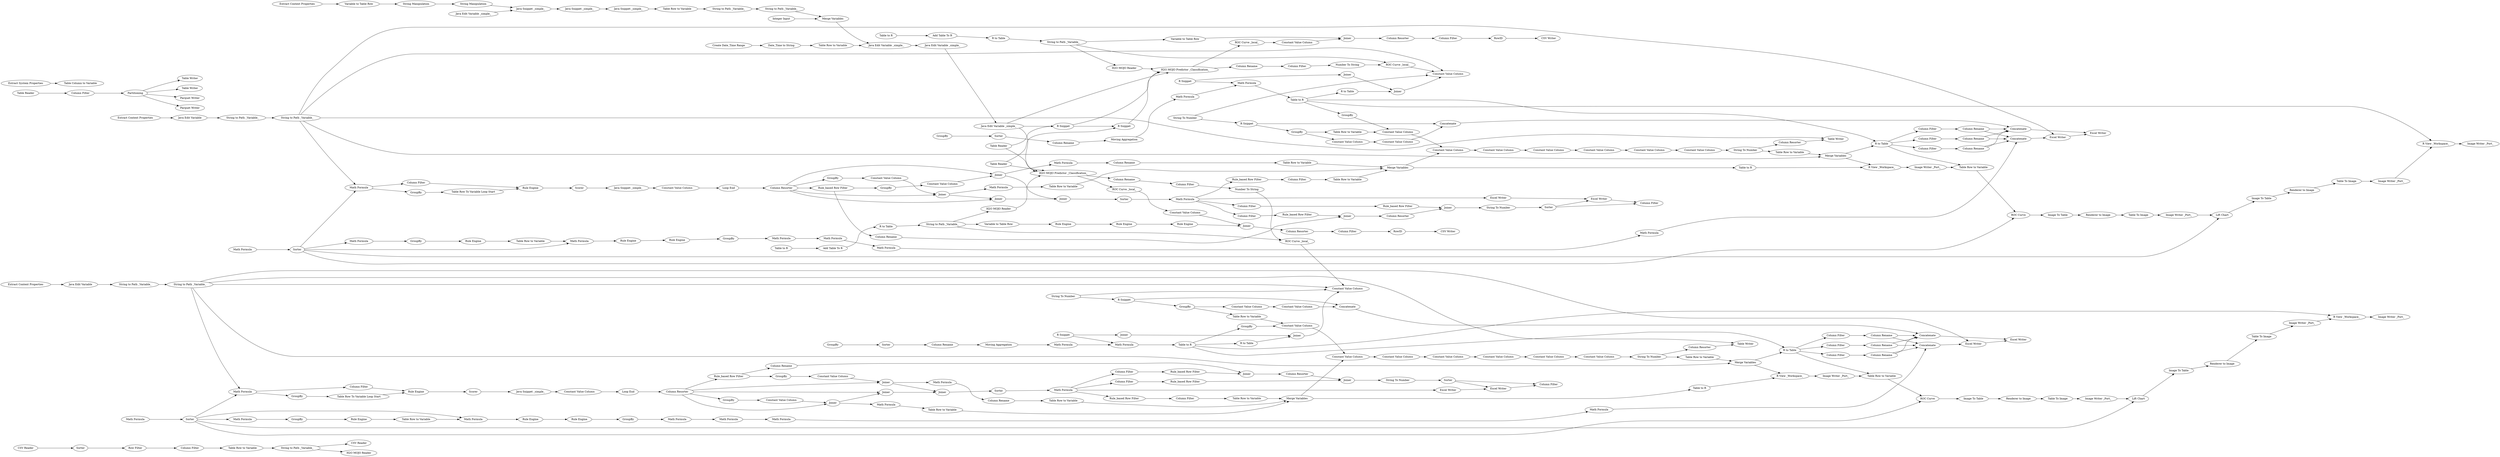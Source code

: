 digraph {
	"6116316520745493497_502" [label="Row Filter"]
	"-3017097317634814620_493" [label="Constant Value Column"]
	"5105052412907849353_312" [label=Joiner]
	"-2709161221283893439_228" [label="R View _Workspace_"]
	"-2709161221283893439_267" [label="Column Rename"]
	"-5610302643139005700_59" [label="String to Path _Variable_"]
	"5105052412907849353_287" [label="Rule Engine"]
	"-5610302643139005700_60" [label="Table Row to Variable"]
	"-9184635105150993060_298" [label=GroupBy]
	"7310874566594010791_434" [label=Concatenate]
	"-9184635105150993060_340" [label="Table Row to Variable"]
	"-3017097317634814620_488" [label=Joiner]
	"7310874566594010791_252" [label="Rule Engine"]
	"-9184635105150993060_304" [label="Rule_based Row Filter"]
	"-3511660388074894440_221" [label=Sorter]
	"-2709161221283893439_302" [label="Constant Value Column"]
	"-5610302643139005700_57" [label="Variable to Table Row"]
	"-2709161221283893439_434" [label=Concatenate]
	"5105052412907849353_291" [label="Constant Value Column"]
	"7310874566594010791_494" [label="Table Row to Variable"]
	"-9184635105150993060_300" [label=Joiner]
	"5105052412907849353_295" [label=Sorter]
	"5105052412907849353_299" [label="Constant Value Column"]
	"7310874566594010791_279" [label="Constant Value Column"]
	"-2709161221283893439_236" [label="Math Formula"]
	"6116316520745493497_394" [label="Java Edit Variable _simple_"]
	"-2709161221283893439_306" [label="Constant Value Column"]
	"-2709161221283893439_429" [label="String To Number"]
	"2386563801537682879_67" [label=Partitioning]
	"-9184635105150993060_343" [label="Excel Writer"]
	"7310874566594010791_254" [label="Math Formula"]
	"5105052412907849353_229" [label="Java Snippet _simple_"]
	"-2709161221283893439_149" [label="ROC Curve _local_"]
	"6116316520745493497_503" [label="Column Filter"]
	"-9184635105150993060_229" [label="Java Snippet _simple_"]
	"-2709161221283893439_256" [label="Math Formula"]
	"6054206296489129368_223" [label="Column Rename"]
	"7310874566594010791_247" [label="ROC Curve"]
	"-2709161221283893439_129" [label=Sorter]
	"7310874566594010791_278" [label=Concatenate]
	"-2709161221283893439_303" [label="R View _Workspace_"]
	"7310874566594010791_429" [label="String To Number"]
	"-9184635105150993060_291" [label="Constant Value Column"]
	"5105052412907849353_339" [label="Table Row to Variable"]
	"-9184635105150993060_288" [label="Column Filter"]
	"-2709161221283893439_494" [label="Table Row to Variable"]
	"-9184635105150993060_301" [label=Joiner]
	"5105052412907849353_318" [label="Constant Value Column"]
	"5105052412907849353_301" [label=Joiner]
	"-2576078325138749045_495" [label="Number To String"]
	"-2709161221283893439_218" [label="Java Edit Variable"]
	"7310874566594010791_129" [label=Sorter]
	"-3017097317634814620_476" [label="Add Table To R"]
	"-2709161221283893439_279" [label="Constant Value Column"]
	"-2709161221283893439_258" [label="Math Formula"]
	"7310874566594010791_490" [label="Image Writer _Port_"]
	"-2576078325138749045_476" [label="Add Table To R"]
	"7310874566594010791_143" [label="Lift Chart"]
	"-2709161221283893439_488" [label="Image Writer _Port_"]
	"7310874566594010791_249" [label=GroupBy]
	"-9184635105150993060_339" [label="Table Row to Variable"]
	"-3017097317634814620_487" [label="Column Resorter"]
	"6054206296489129368_220" [label=GroupBy]
	"7310874566594010791_264" [label="Column Filter"]
	"-2576078325138749045_499" [label="Rule Engine"]
	"7310874566594010791_255" [label="Math Formula"]
	"-2709161221283893439_492" [label="Table Row to Variable"]
	"-2576078325138749045_493" [label="Constant Value Column"]
	"-5610302643139005700_7" [label="Extract System Properties"]
	"5105052412907849353_327" [label=Joiner]
	"-9184635105150993060_293" [label="Column Resorter"]
	"-3017097317634814620_491" [label="H2O MOJO Predictor _Classification_"]
	"6116316520745493497_498" [label="Java Edit Variable _simple_"]
	"6054206296489129368_169" [label="Constant Value Column"]
	"7310874566594010791_302" [label="Constant Value Column"]
	"7310874566594010791_242" [label="Renderer to Image"]
	"2386563801537682879_65" [label="Table Writer"]
	"7310874566594010791_491" [label="Table Row to Variable"]
	"-5610302643139005700_47" [label="String Manipulation"]
	"-3511660388074894440_227" [label="Table to R"]
	"-9184635105150993060_311" [label="Column Filter"]
	"-3511660388074894440_169" [label="Constant Value Column"]
	"-9184635105150993060_327" [label=Joiner]
	"2386563801537682879_71" [label="Table Reader"]
	"7310874566594010791_261" [label="Rule Engine"]
	"-3511660388074894440_229" [label=Joiner]
	"-5610302643139005700_61" [label="String to Path _Variable_"]
	"-2709161221283893439_489" [label="Image Writer _Port_"]
	"-3511660388074894440_220" [label=GroupBy]
	"6054206296489129368_225" [label="Math Formula"]
	"-2709161221283893439_299" [label="Constant Value Column"]
	"-3017097317634814620_496" [label="Column Filter"]
	"7310874566594010791_303" [label="R View _Workspace_"]
	"-3511660388074894440_224" [label="Math Formula"]
	"-2709161221283893439_486" [label="Image Writer _Port_"]
	"6116316520745493497_392" [label="R Snippet"]
	"-9184635105150993060_325" [label="Column Rename"]
	"-9184635105150993060_295" [label=Sorter]
	"7310874566594010791_241" [label="Image To Table"]
	"7310874566594010791_483" [label="Extract Context Properties"]
	"-2576078325138749045_482" [label=RowID]
	"-3017097317634814620_478" [label="R to Table"]
	"7310874566594010791_260" [label=GroupBy]
	"-2709161221283893439_495" [label="Excel Writer"]
	"-2709161221283893439_490" [label="Image Writer _Port_"]
	"7310874566594010791_485" [label="String to Path _Variable_"]
	"-2709161221283893439_342" [label="Excel Writer"]
	"-3017097317634814620_485" [label="String to Path _Variable_"]
	"7310874566594010791_256" [label="Math Formula"]
	"-3017097317634814620_495" [label="Number To String"]
	"7310874566594010791_258" [label="Math Formula"]
	"7310874566594010791_236" [label="Math Formula"]
	"7310874566594010791_495" [label="Excel Writer"]
	"-2709161221283893439_483" [label="Extract Context Properties"]
	"7310874566594010791_244" [label="Image To Table"]
	"-2576078325138749045_477" [label="Table to R"]
	"-2709161221283893439_266" [label="Column Rename"]
	"2386563801537682879_64" [label="Table Writer"]
	"5105052412907849353_328" [label="Column Resorter"]
	"-2709161221283893439_425" [label=Concatenate]
	"5105052412907849353_319" [label=Joiner]
	"5105052412907849353_300" [label=Joiner]
	"6054206296489129368_170" [label=Joiner]
	"7310874566594010791_267" [label="Column Rename"]
	"-3017097317634814620_492" [label="ROC Curve _local_"]
	"7310874566594010791_423" [label="Column Resorter"]
	"-9184635105150993060_328" [label="Column Resorter"]
	"5105052412907849353_335" [label="Table Row To Variable Loop Start"]
	"5105052412907849353_321" [label=Joiner]
	"-2709161221283893439_255" [label="Math Formula"]
	"-2709161221283893439_249" [label=GroupBy]
	"-2709161221283893439_263" [label="Column Filter"]
	"7310874566594010791_245" [label="Renderer to Image"]
	"7310874566594010791_243" [label="Table To Image"]
	"-2709161221283893439_227" [label="Table to R"]
	"-2709161221283893439_247" [label="ROC Curve"]
	"5105052412907849353_311" [label="Column Filter"]
	"-9184635105150993060_283" [label="Math Formula"]
	"7310874566594010791_253" [label="Rule Engine"]
	"5105052412907849353_297" [label="Math Formula"]
	"6116316520745493497_484" [label="CSV Reader"]
	"6116316520745493497_25" [label="Date_Time to String"]
	"7310874566594010791_149" [label="ROC Curve _local_"]
	"7310874566594010791_488" [label="Image Writer _Port_"]
	"7310874566594010791_228" [label="R View _Workspace_"]
	"6116316520745493497_497" [label="Java Edit Variable _simple_"]
	"-9184635105150993060_310" [label="Rule_based Row Filter"]
	"-3511660388074894440_230" [label="R to Table"]
	"-2709161221283893439_180" [label=GroupBy]
	"5105052412907849353_288" [label="Column Filter"]
	"-5610302643139005700_58" [label="Table Column to Variable"]
	"-3511660388074894440_222" [label="Moving Aggregation"]
	"5105052412907849353_283" [label="Math Formula"]
	"-2576078325138749045_486" [label="CSV Writer"]
	"5105052412907849353_285" [label=GroupBy]
	"7310874566594010791_299" [label="Constant Value Column"]
	"-9184635105150993060_338" [label="Table Row to Variable"]
	"-3017097317634814620_482" [label=RowID]
	"-9184635105150993060_335" [label="Table Row To Variable Loop Start"]
	"-9184635105150993060_341" [label="Merge Variables"]
	"5105052412907849353_315" [label=Sorter]
	"-9184635105150993060_287" [label="Rule Engine"]
	"7310874566594010791_489" [label="Image Writer _Port_"]
	"5105052412907849353_298" [label=GroupBy]
	"-9184635105150993060_326" [label="Column Rename"]
	"-9184635105150993060_332" [label="String To Number"]
	"-2709161221283893439_491" [label="Table Row to Variable"]
	"7310874566594010791_174" [label="Table Writer"]
	"-2709161221283893439_243" [label="Table To Image"]
	"-2709161221283893439_254" [label="Math Formula"]
	"-9184635105150993060_303" [label="Math Formula"]
	"5105052412907849353_308" [label="Rule_based Row Filter"]
	"-2576078325138749045_497" [label="Column Rename"]
	"-2709161221283893439_252" [label="Rule Engine"]
	"-2576078325138749045_487" [label="Column Resorter"]
	"-2709161221283893439_268" [label="Column Rename"]
	"-2709161221283893439_484" [label="String to Path _Variable_"]
	"7310874566594010791_218" [label="Java Edit Variable"]
	"-2576078325138749045_498" [label="Rule Engine"]
	"5105052412907849353_292" [label="Loop End"]
	"5105052412907849353_305" [label="Column Filter"]
	"7310874566594010791_342" [label="Excel Writer"]
	"5105052412907849353_322" [label="Rule_based Row Filter"]
	"-9184635105150993060_323" [label="Math Formula"]
	"-2709161221283893439_260" [label=GroupBy]
	"-2709161221283893439_426" [label="String To Number"]
	"6054206296489129368_219" [label="R Snippet"]
	"-2576078325138749045_483" [label="Variable to Table Row"]
	"6116316520745493497_500" [label="Table Row to Variable"]
	"6116316520745493497_63" [label="Table Reader"]
	"-2709161221283893439_253" [label="Rule Engine"]
	"7310874566594010791_268" [label="Column Rename"]
	"-2576078325138749045_488" [label=Joiner]
	"-3511660388074894440_225" [label="Math Formula"]
	"-9184635105150993060_318" [label="Constant Value Column"]
	"6116316520745493497_496" [label="CSV Reader"]
	"5105052412907849353_309" [label="Column Filter"]
	"-9184635105150993060_317" [label="Column Filter"]
	"5105052412907849353_325" [label="Column Rename"]
	"5105052412907849353_341" [label="Merge Variables"]
	"6054206296489129368_227" [label="Table to R"]
	"-3017097317634814620_497" [label="Column Rename"]
	"7310874566594010791_248" [label="Math Formula"]
	"-2709161221283893439_257" [label="Math Formula"]
	"7310874566594010791_246" [label="Table To Image"]
	"5105052412907849353_303" [label="Math Formula"]
	"-9184635105150993060_322" [label="Rule_based Row Filter"]
	"6116316520745493497_67" [label="Integer Input"]
	"-2709161221283893439_219" [label="R Snippet"]
	"-3511660388074894440_223" [label="Column Rename"]
	"-5610302643139005700_55" [label="Java Edit Variable _simple_"]
	"-3017097317634814620_489" [label="H2O MOJO Reader"]
	"-9184635105150993060_297" [label="Math Formula"]
	"-3511660388074894440_170" [label=Joiner]
	"-2709161221283893439_278" [label=Concatenate]
	"-2576078325138749045_492" [label="ROC Curve _local_"]
	"7310874566594010791_237" [label="R to Table"]
	"-9184635105150993060_292" [label="Loop End"]
	"-2709161221283893439_423" [label="Column Resorter"]
	"-9184635105150993060_312" [label=Joiner]
	"7310874566594010791_277" [label="Constant Value Column"]
	"-2709161221283893439_244" [label="Image To Table"]
	"-2709161221283893439_245" [label="Renderer to Image"]
	"-2709161221283893439_174" [label="Table Writer"]
	"-3017097317634814620_486" [label="CSV Writer"]
	"-2709161221283893439_281" [label="Constant Value Column"]
	"-2576078325138749045_478" [label="R to Table"]
	"7310874566594010791_266" [label="Column Rename"]
	"7310874566594010791_306" [label="Constant Value Column"]
	"-2709161221283893439_485" [label="String to Path _Variable_"]
	"5105052412907849353_304" [label="Rule_based Row Filter"]
	"-2709161221283893439_248" [label="Math Formula"]
	"5105052412907849353_343" [label="Excel Writer"]
	"-9184635105150993060_299" [label="Constant Value Column"]
	"-3017097317634814620_484" [label="Column Filter"]
	"7310874566594010791_305" [label="Constant Value Column"]
	"7310874566594010791_301" [label="Constant Value Column"]
	"-9184635105150993060_336" [label=Scorer]
	"-3017097317634814620_477" [label="Table to R"]
	"6054206296489129368_222" [label="Moving Aggregation"]
	"-5610302643139005700_54" [label="Java Snippet _simple_"]
	"6054206296489129368_229" [label=Joiner]
	"5105052412907849353_338" [label="Table Row to Variable"]
	"7310874566594010791_263" [label="Column Filter"]
	"2386563801537682879_74" [label="Parquet Writer"]
	"6116316520745493497_485" [label="Table Row to Variable"]
	"-5610302643139005700_52" [label="Java Snippet _simple_"]
	"5105052412907849353_320" [label=GroupBy]
	"5105052412907849353_340" [label="Table Row to Variable"]
	"7310874566594010791_426" [label="String To Number"]
	"7310874566594010791_487" [label="Merge Variables"]
	"7310874566594010791_484" [label="String to Path _Variable_"]
	"7310874566594010791_281" [label="Constant Value Column"]
	"-2709161221283893439_242" [label="Renderer to Image"]
	"-9184635105150993060_285" [label=GroupBy]
	"6116316520745493497_64" [label="Table Reader"]
	"-2709161221283893439_237" [label="R to Table"]
	"5105052412907849353_323" [label="Math Formula"]
	"-9184635105150993060_342" [label="Excel Writer"]
	"-2709161221283893439_246" [label="Table To Image"]
	"5105052412907849353_293" [label="Column Resorter"]
	"-2709161221283893439_277" [label="Constant Value Column"]
	"-2576078325138749045_484" [label="Column Filter"]
	"-9184635105150993060_309" [label="Column Filter"]
	"-2576078325138749045_491" [label="H2O MOJO Predictor _Classification_"]
	"7310874566594010791_300" [label="Constant Value Column"]
	"5105052412907849353_332" [label="String To Number"]
	"5105052412907849353_336" [label=Scorer]
	"-2709161221283893439_143" [label="Lift Chart"]
	"2386563801537682879_73" [label="Parquet Writer"]
	"-2709161221283893439_275" [label=GroupBy]
	"-2709161221283893439_493" [label="Table Row to Variable"]
	"7310874566594010791_492" [label="Table Row to Variable"]
	"6116316520745493497_505" [label="String to Path _Variable_"]
	"6054206296489129368_221" [label=Sorter]
	"6116316520745493497_391" [label="R Snippet"]
	"6116316520745493497_501" [label=Sorter]
	"7310874566594010791_265" [label="Column Filter"]
	"-3511660388074894440_219" [label="R Snippet"]
	"-2576078325138749045_500" [label="Rule Engine"]
	"-9184635105150993060_321" [label=Joiner]
	"5105052412907849353_317" [label="Column Filter"]
	"-2576078325138749045_485" [label="String to Path _Variable_"]
	"7310874566594010791_219" [label="R Snippet"]
	"6054206296489129368_230" [label="R to Table"]
	"-2576078325138749045_496" [label="Column Filter"]
	"7310874566594010791_486" [label="Image Writer _Port_"]
	"6116316520745493497_6" [label="Create Date_Time Range"]
	"-9184635105150993060_319" [label=Joiner]
	"7310874566594010791_257" [label="Math Formula"]
	"6054206296489129368_224" [label="Math Formula"]
	"7310874566594010791_425" [label=Concatenate]
	"-9184635105150993060_320" [label=GroupBy]
	"-2709161221283893439_265" [label="Column Filter"]
	"-2709161221283893439_301" [label="Constant Value Column"]
	"-9184635105150993060_308" [label="Rule_based Row Filter"]
	"7310874566594010791_275" [label=GroupBy]
	"-2709161221283893439_264" [label="Column Filter"]
	"-2709161221283893439_305" [label="Constant Value Column"]
	"-9184635105150993060_315" [label=Sorter]
	"-2709161221283893439_300" [label="Constant Value Column"]
	"6116316520745493497_504" [label="H2O MOJO Reader"]
	"7310874566594010791_180" [label=GroupBy]
	"-5610302643139005700_46" [label="Java Snippet _simple_"]
	"-2709161221283893439_241" [label="Image To Table"]
	"-9184635105150993060_305" [label="Column Filter"]
	"-5610302643139005700_56" [label="Extract Context Properties"]
	"-5610302643139005700_48" [label="String Manipulation"]
	"-3017097317634814620_483" [label="Variable to Table Row"]
	"6116316520745493497_476" [label="Merge Variables"]
	"-2709161221283893439_487" [label="Merge Variables"]
	"5105052412907849353_342" [label="Excel Writer"]
	"-2709161221283893439_261" [label="Rule Engine"]
	"5105052412907849353_310" [label="Rule_based Row Filter"]
	"2386563801537682879_72" [label="Column Filter"]
	"5105052412907849353_326" [label="Column Rename"]
	"7310874566594010791_227" [label="Table to R"]
	"7310874566594010791_493" [label="Table Row to Variable"]
	"-2576078325138749045_489" [label="H2O MOJO Reader"]
	"5105052412907849353_309" -> "5105052412907849353_308"
	"-9184635105150993060_229" -> "-9184635105150993060_291"
	"6116316520745493497_394" -> "6116316520745493497_498"
	"-2709161221283893439_263" -> "-2709161221283893439_267"
	"-2709161221283893439_494" -> "-2709161221283893439_247"
	"-3511660388074894440_222" -> "-3511660388074894440_224"
	"5105052412907849353_283" -> "5105052412907849353_288"
	"-2576078325138749045_488" -> "-2576078325138749045_487"
	"-3017097317634814620_497" -> "-3017097317634814620_496"
	"-2709161221283893439_300" -> "-2709161221283893439_305"
	"-9184635105150993060_341" -> "7310874566594010791_227"
	"-3511660388074894440_227" -> "-3511660388074894440_230"
	"-2709161221283893439_485" -> "-2709161221283893439_484"
	"-2709161221283893439_241" -> "-2709161221283893439_242"
	"-9184635105150993060_293" -> "-9184635105150993060_301"
	"6116316520745493497_497" -> "-3017097317634814620_491"
	"7310874566594010791_129" -> "7310874566594010791_143"
	"6116316520745493497_502" -> "6116316520745493497_503"
	"7310874566594010791_491" -> "7310874566594010791_248"
	"-2576078325138749045_491" -> "-2576078325138749045_497"
	"7310874566594010791_227" -> "7310874566594010791_303"
	"-3511660388074894440_224" -> "-3511660388074894440_225"
	"7310874566594010791_246" -> "7310874566594010791_489"
	"-2709161221283893439_493" -> "-2709161221283893439_281"
	"5105052412907849353_328" -> "5105052412907849353_312"
	"7310874566594010791_237" -> "7310874566594010791_494"
	"5105052412907849353_308" -> "5105052412907849353_312"
	"7310874566594010791_305" -> "7310874566594010791_306"
	"6054206296489129368_227" -> "7310874566594010791_237"
	"-3017097317634814620_485" -> "7310874566594010791_149"
	"-9184635105150993060_300" -> "-9184635105150993060_321"
	"5105052412907849353_283" -> "5105052412907849353_285"
	"5105052412907849353_343" -> "5105052412907849353_317"
	"6054206296489129368_227" -> "7310874566594010791_228"
	"-2709161221283893439_237" -> "-2709161221283893439_264"
	"6054206296489129368_227" -> "6054206296489129368_230"
	"-2709161221283893439_264" -> "-2709161221283893439_268"
	"-2709161221283893439_303" -> "-2709161221283893439_486"
	"-3017097317634814620_485" -> "-3017097317634814620_483"
	"5105052412907849353_293" -> "5105052412907849353_298"
	"7310874566594010791_492" -> "7310874566594010791_487"
	"-2709161221283893439_236" -> "-2709161221283893439_129"
	"-2709161221283893439_261" -> "-2709161221283893439_491"
	"7310874566594010791_249" -> "7310874566594010791_255"
	"6116316520745493497_64" -> "-2576078325138749045_491"
	"-3017097317634814620_488" -> "-3017097317634814620_487"
	"-9184635105150993060_315" -> "-9184635105150993060_317"
	"-3017097317634814620_495" -> "7310874566594010791_149"
	"-5610302643139005700_46" -> "-5610302643139005700_52"
	"-3511660388074894440_227" -> "-2709161221283893439_180"
	"-9184635105150993060_310" -> "-9184635105150993060_327"
	"-3017097317634814620_491" -> "-3017097317634814620_492"
	"6116316520745493497_497" -> "6116316520745493497_391"
	"2386563801537682879_67" -> "2386563801537682879_74"
	"6054206296489129368_227" -> "7310874566594010791_180"
	"2386563801537682879_67" -> "2386563801537682879_73"
	"-9184635105150993060_318" -> "-9184635105150993060_319"
	"5105052412907849353_297" -> "5105052412907849353_342"
	"6116316520745493497_67" -> "6116316520745493497_476"
	"5105052412907849353_297" -> "5105052412907849353_309"
	"-2709161221283893439_423" -> "-2709161221283893439_174"
	"-2709161221283893439_484" -> "-2709161221283893439_174"
	"-3511660388074894440_230" -> "-3511660388074894440_229"
	"-5610302643139005700_59" -> "-5610302643139005700_61"
	"7310874566594010791_245" -> "7310874566594010791_246"
	"-9184635105150993060_326" -> "-9184635105150993060_327"
	"-9184635105150993060_336" -> "-9184635105150993060_229"
	"6054206296489129368_230" -> "6054206296489129368_229"
	"5105052412907849353_285" -> "5105052412907849353_335"
	"-2576078325138749045_492" -> "-2576078325138749045_493"
	"7310874566594010791_228" -> "7310874566594010791_488"
	"-2709161221283893439_426" -> "-2709161221283893439_219"
	"-9184635105150993060_342" -> "-9184635105150993060_343"
	"7310874566594010791_268" -> "7310874566594010791_425"
	"7310874566594010791_264" -> "7310874566594010791_268"
	"7310874566594010791_300" -> "7310874566594010791_305"
	"-2709161221283893439_268" -> "-2709161221283893439_425"
	"-2709161221283893439_260" -> "-2709161221283893439_261"
	"5105052412907849353_342" -> "5105052412907849353_343"
	"6116316520745493497_500" -> "6116316520745493497_394"
	"-2709161221283893439_129" -> "-2709161221283893439_143"
	"7310874566594010791_266" -> "7310874566594010791_434"
	"7310874566594010791_265" -> "7310874566594010791_266"
	"-9184635105150993060_293" -> "-9184635105150993060_319"
	"7310874566594010791_342" -> "7310874566594010791_495"
	"5105052412907849353_311" -> "5105052412907849353_310"
	"7310874566594010791_252" -> "7310874566594010791_253"
	"7310874566594010791_486" -> "7310874566594010791_494"
	"-2709161221283893439_302" -> "-2709161221283893439_429"
	"-5610302643139005700_48" -> "-5610302643139005700_47"
	"-2709161221283893439_489" -> "-2709161221283893439_228"
	"5105052412907849353_291" -> "5105052412907849353_292"
	"6116316520745493497_503" -> "6116316520745493497_485"
	"7310874566594010791_484" -> "7310874566594010791_487"
	"7310874566594010791_260" -> "7310874566594010791_261"
	"-3017097317634814620_491" -> "-3017097317634814620_497"
	"-9184635105150993060_298" -> "-9184635105150993060_299"
	"5105052412907849353_327" -> "5105052412907849353_328"
	"-2709161221283893439_484" -> "-2709161221283893439_487"
	"-2709161221283893439_281" -> "-2709161221283893439_299"
	"-2576078325138749045_497" -> "-2576078325138749045_496"
	"-2709161221283893439_149" -> "-3511660388074894440_169"
	"7310874566594010791_237" -> "7310874566594010791_264"
	"7310874566594010791_485" -> "7310874566594010791_484"
	"-2709161221283893439_257" -> "-2709161221283893439_434"
	"-2709161221283893439_492" -> "-2709161221283893439_487"
	"-9184635105150993060_312" -> "-9184635105150993060_332"
	"-9184635105150993060_292" -> "-9184635105150993060_293"
	"-2709161221283893439_487" -> "-2709161221283893439_237"
	"-9184635105150993060_288" -> "-9184635105150993060_287"
	"7310874566594010791_484" -> "7310874566594010791_174"
	"5105052412907849353_323" -> "5105052412907849353_325"
	"5105052412907849353_341" -> "-2709161221283893439_227"
	"-2709161221283893439_245" -> "-2709161221283893439_246"
	"-2709161221283893439_490" -> "-2709161221283893439_143"
	"6116316520745493497_64" -> "6116316520745493497_392"
	"7310874566594010791_129" -> "7310874566594010791_247"
	"-3511660388074894440_219" -> "-3511660388074894440_225"
	"-2709161221283893439_247" -> "-2709161221283893439_241"
	"-2709161221283893439_237" -> "-2709161221283893439_263"
	"-2709161221283893439_255" -> "-2709161221283893439_254"
	"7310874566594010791_248" -> "7310874566594010791_252"
	"-9184635105150993060_319" -> "-9184635105150993060_321"
	"-9184635105150993060_301" -> "-9184635105150993060_303"
	"7310874566594010791_267" -> "7310874566594010791_425"
	"-5610302643139005700_7" -> "-5610302643139005700_58"
	"-9184635105150993060_327" -> "-9184635105150993060_328"
	"-9184635105150993060_309" -> "-9184635105150993060_308"
	"-9184635105150993060_315" -> "-9184635105150993060_343"
	"5105052412907849353_322" -> "5105052412907849353_320"
	"5105052412907849353_319" -> "5105052412907849353_321"
	"-3017097317634814620_492" -> "-3017097317634814620_493"
	"2386563801537682879_67" -> "2386563801537682879_65"
	"-9184635105150993060_308" -> "-9184635105150993060_312"
	"7310874566594010791_180" -> "7310874566594010791_281"
	"-9184635105150993060_322" -> "-9184635105150993060_320"
	"-2576078325138749045_491" -> "-2576078325138749045_492"
	"-2709161221283893439_486" -> "-2709161221283893439_494"
	"7310874566594010791_258" -> "7310874566594010791_260"
	"-2709161221283893439_268" -> "-2709161221283893439_434"
	"-2709161221283893439_219" -> "-2709161221283893439_278"
	"-2709161221283893439_228" -> "-2709161221283893439_488"
	"-2709161221283893439_265" -> "-2709161221283893439_266"
	"7310874566594010791_299" -> "7310874566594010791_300"
	"-9184635105150993060_322" -> "-9184635105150993060_326"
	"5105052412907849353_321" -> "5105052412907849353_295"
	"-3511660388074894440_227" -> "-2709161221283893439_237"
	"-3017097317634814620_476" -> "-3017097317634814620_478"
	"-9184635105150993060_297" -> "-9184635105150993060_304"
	"-9184635105150993060_304" -> "-9184635105150993060_305"
	"-9184635105150993060_283" -> "-9184635105150993060_285"
	"-2709161221283893439_484" -> "-3511660388074894440_169"
	"-3017097317634814620_485" -> "-3017097317634814620_489"
	"6116316520745493497_391" -> "-3017097317634814620_491"
	"-9184635105150993060_299" -> "-9184635105150993060_301"
	"5105052412907849353_320" -> "5105052412907849353_318"
	"-2576078325138749045_485" -> "-2576078325138749045_483"
	"6116316520745493497_484" -> "6116316520745493497_501"
	"-3017097317634814620_493" -> "-3017097317634814620_488"
	"-3017097317634814620_483" -> "-3017097317634814620_488"
	"6116316520745493497_485" -> "6116316520745493497_505"
	"7310874566594010791_281" -> "7310874566594010791_299"
	"-3511660388074894440_170" -> "-3511660388074894440_229"
	"5105052412907849353_288" -> "5105052412907849353_287"
	"5105052412907849353_287" -> "5105052412907849353_336"
	"6116316520745493497_6" -> "6116316520745493497_25"
	"-3017097317634814620_487" -> "-3017097317634814620_484"
	"7310874566594010791_254" -> "7310874566594010791_256"
	"7310874566594010791_429" -> "7310874566594010791_492"
	"-9184635105150993060_293" -> "-9184635105150993060_322"
	"-9184635105150993060_305" -> "-9184635105150993060_339"
	"-9184635105150993060_297" -> "-9184635105150993060_311"
	"5105052412907849353_312" -> "5105052412907849353_332"
	"-2709161221283893439_426" -> "-3511660388074894440_169"
	"-2709161221283893439_484" -> "-2709161221283893439_342"
	"-2709161221283893439_129" -> "-2709161221283893439_258"
	"-2576078325138749045_484" -> "-2576078325138749045_482"
	"-2709161221283893439_256" -> "-2709161221283893439_257"
	"-2576078325138749045_495" -> "-2709161221283893439_149"
	"-9184635105150993060_301" -> "-9184635105150993060_300"
	"-2576078325138749045_483" -> "-2576078325138749045_499"
	"7310874566594010791_242" -> "7310874566594010791_243"
	"6054206296489129368_223" -> "6054206296489129368_222"
	"-2709161221283893439_305" -> "-2709161221283893439_306"
	"-2709161221283893439_237" -> "-2709161221283893439_494"
	"5105052412907849353_293" -> "5105052412907849353_301"
	"5105052412907849353_292" -> "5105052412907849353_293"
	"-2709161221283893439_434" -> "-2709161221283893439_342"
	"-2709161221283893439_299" -> "-2709161221283893439_300"
	"-3511660388074894440_225" -> "-3511660388074894440_227"
	"-9184635105150993060_291" -> "-9184635105150993060_292"
	"-3017097317634814620_477" -> "-3017097317634814620_476"
	"7310874566594010791_493" -> "7310874566594010791_281"
	"-9184635105150993060_340" -> "-9184635105150993060_341"
	"5105052412907849353_325" -> "5105052412907849353_340"
	"-5610302643139005700_56" -> "-5610302643139005700_57"
	"-2709161221283893439_243" -> "-2709161221283893439_490"
	"7310874566594010791_244" -> "7310874566594010791_245"
	"-3017097317634814620_478" -> "-3017097317634814620_485"
	"-5610302643139005700_60" -> "-5610302643139005700_59"
	"5105052412907849353_305" -> "5105052412907849353_339"
	"-3017097317634814620_484" -> "-3017097317634814620_482"
	"-2709161221283893439_218" -> "-2709161221283893439_485"
	"7310874566594010791_489" -> "7310874566594010791_228"
	"7310874566594010791_487" -> "7310874566594010791_303"
	"-2709161221283893439_253" -> "-2709161221283893439_249"
	"-9184635105150993060_303" -> "-9184635105150993060_338"
	"-2709161221283893439_266" -> "-2709161221283893439_425"
	"7310874566594010791_129" -> "-9184635105150993060_283"
	"-2576078325138749045_478" -> "-2576078325138749045_485"
	"6116316520745493497_392" -> "-3017097317634814620_491"
	"-9184635105150993060_293" -> "-9184635105150993060_300"
	"-9184635105150993060_287" -> "-9184635105150993060_336"
	"-9184635105150993060_338" -> "-9184635105150993060_341"
	"-2709161221283893439_491" -> "-2709161221283893439_248"
	"7310874566594010791_237" -> "7310874566594010791_265"
	"6116316520745493497_501" -> "6116316520745493497_502"
	"5105052412907849353_301" -> "5105052412907849353_303"
	"7310874566594010791_279" -> "7310874566594010791_277"
	"7310874566594010791_268" -> "7310874566594010791_434"
	"5105052412907849353_318" -> "5105052412907849353_319"
	"7310874566594010791_257" -> "7310874566594010791_434"
	"-2709161221283893439_244" -> "-2709161221283893439_245"
	"7310874566594010791_237" -> "7310874566594010791_263"
	"-2576078325138749045_496" -> "-2576078325138749045_495"
	"7310874566594010791_256" -> "7310874566594010791_257"
	"6116316520745493497_476" -> "6116316520745493497_394"
	"7310874566594010791_429" -> "7310874566594010791_423"
	"6054206296489129368_229" -> "6054206296489129368_169"
	"7310874566594010791_253" -> "7310874566594010791_249"
	"6116316520745493497_63" -> "6116316520745493497_391"
	"7310874566594010791_434" -> "7310874566594010791_342"
	"-9184635105150993060_325" -> "-9184635105150993060_340"
	"-3017097317634814620_482" -> "-3017097317634814620_486"
	"5105052412907849353_319" -> "5105052412907849353_323"
	"-9184635105150993060_311" -> "-9184635105150993060_310"
	"5105052412907849353_339" -> "5105052412907849353_341"
	"-2709161221283893439_129" -> "5105052412907849353_283"
	"5105052412907849353_326" -> "5105052412907849353_327"
	"7310874566594010791_423" -> "7310874566594010791_174"
	"7310874566594010791_301" -> "7310874566594010791_302"
	"7310874566594010791_275" -> "7310874566594010791_279"
	"-2709161221283893439_249" -> "-2709161221283893439_255"
	"-2576078325138749045_489" -> "-2576078325138749045_491"
	"2386563801537682879_67" -> "2386563801537682879_64"
	"6054206296489129368_222" -> "6054206296489129368_224"
	"-9184635105150993060_321" -> "-9184635105150993060_295"
	"5105052412907849353_293" -> "5105052412907849353_322"
	"7310874566594010791_484" -> "6054206296489129368_169"
	"-3511660388074894440_221" -> "-3511660388074894440_223"
	"2386563801537682879_71" -> "2386563801537682879_72"
	"7310874566594010791_426" -> "7310874566594010791_219"
	"5105052412907849353_340" -> "5105052412907849353_341"
	"-2709161221283893439_483" -> "-2709161221283893439_218"
	"7310874566594010791_143" -> "7310874566594010791_244"
	"-2576078325138749045_482" -> "-2576078325138749045_486"
	"5105052412907849353_293" -> "5105052412907849353_300"
	"-2576078325138749045_500" -> "-2576078325138749045_488"
	"5105052412907849353_301" -> "5105052412907849353_300"
	"7310874566594010791_255" -> "7310874566594010791_254"
	"-9184635105150993060_319" -> "-9184635105150993060_323"
	"7310874566594010791_275" -> "7310874566594010791_493"
	"-2576078325138749045_476" -> "-2576078325138749045_478"
	"-2709161221283893439_267" -> "-2709161221283893439_425"
	"-2709161221283893439_266" -> "-2709161221283893439_434"
	"-2709161221283893439_342" -> "-2709161221283893439_495"
	"-9184635105150993060_339" -> "-9184635105150993060_341"
	"7310874566594010791_267" -> "7310874566594010791_434"
	"-5610302643139005700_61" -> "6116316520745493497_476"
	"5105052412907849353_295" -> "5105052412907849353_297"
	"6054206296489129368_221" -> "6054206296489129368_223"
	"6054206296489129368_224" -> "6054206296489129368_225"
	"5105052412907849353_304" -> "5105052412907849353_305"
	"-9184635105150993060_323" -> "-9184635105150993060_325"
	"7310874566594010791_243" -> "7310874566594010791_490"
	"6116316520745493497_63" -> "-2576078325138749045_491"
	"7310874566594010791_484" -> "7310874566594010791_342"
	"-5610302643139005700_47" -> "-5610302643139005700_46"
	"-5610302643139005700_52" -> "-5610302643139005700_54"
	"-2576078325138749045_493" -> "-2576078325138749045_488"
	"-2709161221283893439_219" -> "-2709161221283893439_275"
	"-2709161221283893439_227" -> "-2709161221283893439_303"
	"-9184635105150993060_295" -> "-9184635105150993060_297"
	"6054206296489129368_220" -> "6054206296489129368_221"
	"6116316520745493497_391" -> "6116316520745493497_392"
	"6054206296489129368_170" -> "6054206296489129368_229"
	"-2709161221283893439_237" -> "-2709161221283893439_265"
	"-2709161221283893439_301" -> "-2709161221283893439_302"
	"2386563801537682879_72" -> "2386563801537682879_67"
	"5105052412907849353_299" -> "5105052412907849353_301"
	"-2709161221283893439_275" -> "-2709161221283893439_279"
	"7310874566594010791_149" -> "6054206296489129368_169"
	"7310874566594010791_494" -> "7310874566594010791_247"
	"-9184635105150993060_332" -> "-9184635105150993060_315"
	"6116316520745493497_25" -> "6116316520745493497_500"
	"5105052412907849353_338" -> "5105052412907849353_341"
	"-2709161221283893439_129" -> "-2709161221283893439_248"
	"7310874566594010791_129" -> "7310874566594010791_248"
	"-2709161221283893439_306" -> "-2709161221283893439_301"
	"-2576078325138749045_499" -> "-2576078325138749045_498"
	"6116316520745493497_498" -> "6116316520745493497_497"
	"-2709161221283893439_429" -> "-2709161221283893439_492"
	"7310874566594010791_129" -> "7310874566594010791_258"
	"7310874566594010791_278" -> "7310874566594010791_425"
	"-2576078325138749045_487" -> "-2576078325138749045_484"
	"-2709161221283893439_246" -> "-2709161221283893439_489"
	"7310874566594010791_219" -> "7310874566594010791_278"
	"7310874566594010791_306" -> "7310874566594010791_301"
	"-5610302643139005700_54" -> "-5610302643139005700_60"
	"-3511660388074894440_219" -> "-3511660388074894440_170"
	"-2576078325138749045_485" -> "-2709161221283893439_149"
	"-2709161221283893439_180" -> "-2709161221283893439_281"
	"-5610302643139005700_57" -> "-5610302643139005700_48"
	"-3511660388074894440_227" -> "-2709161221283893439_228"
	"-2709161221283893439_267" -> "-2709161221283893439_434"
	"-3511660388074894440_223" -> "-3511660388074894440_222"
	"5105052412907849353_315" -> "5105052412907849353_317"
	"5105052412907849353_293" -> "5105052412907849353_319"
	"7310874566594010791_266" -> "7310874566594010791_425"
	"5105052412907849353_229" -> "5105052412907849353_291"
	"7310874566594010791_241" -> "7310874566594010791_242"
	"-3511660388074894440_229" -> "-3511660388074894440_169"
	"-2576078325138749045_485" -> "-2576078325138749045_489"
	"-9184635105150993060_320" -> "-9184635105150993060_318"
	"5105052412907849353_322" -> "5105052412907849353_326"
	"-9184635105150993060_297" -> "-9184635105150993060_342"
	"-2709161221283893439_487" -> "-2709161221283893439_303"
	"7310874566594010791_483" -> "7310874566594010791_218"
	"-9184635105150993060_297" -> "-9184635105150993060_309"
	"7310874566594010791_302" -> "7310874566594010791_429"
	"-9184635105150993060_343" -> "-9184635105150993060_317"
	"5105052412907849353_298" -> "5105052412907849353_299"
	"5105052412907849353_315" -> "5105052412907849353_343"
	"7310874566594010791_247" -> "7310874566594010791_241"
	"-3017097317634814620_496" -> "-3017097317634814620_495"
	"7310874566594010791_425" -> "7310874566594010791_495"
	"7310874566594010791_303" -> "7310874566594010791_486"
	"-2709161221283893439_254" -> "-2709161221283893439_256"
	"5105052412907849353_336" -> "5105052412907849353_229"
	"5105052412907849353_297" -> "5105052412907849353_304"
	"7310874566594010791_277" -> "7310874566594010791_278"
	"7310874566594010791_236" -> "7310874566594010791_129"
	"-9184635105150993060_341" -> "7310874566594010791_299"
	"5105052412907849353_310" -> "5105052412907849353_327"
	"5105052412907849353_297" -> "5105052412907849353_311"
	"-3017097317634814620_489" -> "-3017097317634814620_491"
	"-2709161221283893439_277" -> "-2709161221283893439_278"
	"5105052412907849353_300" -> "5105052412907849353_321"
	"-9184635105150993060_335" -> "-9184635105150993060_287"
	"6116316520745493497_505" -> "6116316520745493497_496"
	"-2709161221283893439_275" -> "-2709161221283893439_493"
	"7310874566594010791_261" -> "7310874566594010791_491"
	"-3511660388074894440_220" -> "-3511660388074894440_221"
	"6054206296489129368_219" -> "6054206296489129368_170"
	"-9184635105150993060_293" -> "-9184635105150993060_298"
	"7310874566594010791_487" -> "7310874566594010791_237"
	"-9184635105150993060_285" -> "-9184635105150993060_335"
	"5105052412907849353_303" -> "5105052412907849353_338"
	"6116316520745493497_497" -> "-2576078325138749045_491"
	"-2709161221283893439_484" -> "5105052412907849353_283"
	"-2709161221283893439_425" -> "-2709161221283893439_495"
	"-2709161221283893439_143" -> "-2709161221283893439_244"
	"6116316520745493497_505" -> "6116316520745493497_504"
	"-2709161221283893439_278" -> "-2709161221283893439_425"
	"-2709161221283893439_242" -> "-2709161221283893439_243"
	"-9184635105150993060_328" -> "-9184635105150993060_312"
	"-2576078325138749045_498" -> "-2576078325138749045_500"
	"5105052412907849353_332" -> "5105052412907849353_315"
	"7310874566594010791_484" -> "-9184635105150993060_283"
	"7310874566594010791_426" -> "6054206296489129368_169"
	"-2709161221283893439_248" -> "-2709161221283893439_252"
	"-2709161221283893439_279" -> "-2709161221283893439_277"
	"7310874566594010791_219" -> "7310874566594010791_275"
	"6054206296489129368_219" -> "6054206296489129368_225"
	"7310874566594010791_490" -> "7310874566594010791_143"
	"5105052412907849353_335" -> "5105052412907849353_287"
	"-2576078325138749045_477" -> "-2576078325138749045_476"
	"6054206296489129368_225" -> "6054206296489129368_227"
	"7310874566594010791_218" -> "7310874566594010791_485"
	"-2709161221283893439_252" -> "-2709161221283893439_253"
	"-9184635105150993060_283" -> "-9184635105150993060_288"
	"5105052412907849353_341" -> "-2709161221283893439_299"
	"-2709161221283893439_129" -> "-2709161221283893439_247"
	"-5610302643139005700_55" -> "-5610302643139005700_46"
	"-2709161221283893439_429" -> "-2709161221283893439_423"
	"7310874566594010791_263" -> "7310874566594010791_267"
	"-2709161221283893439_258" -> "-2709161221283893439_260"
	rankdir=LR
}
